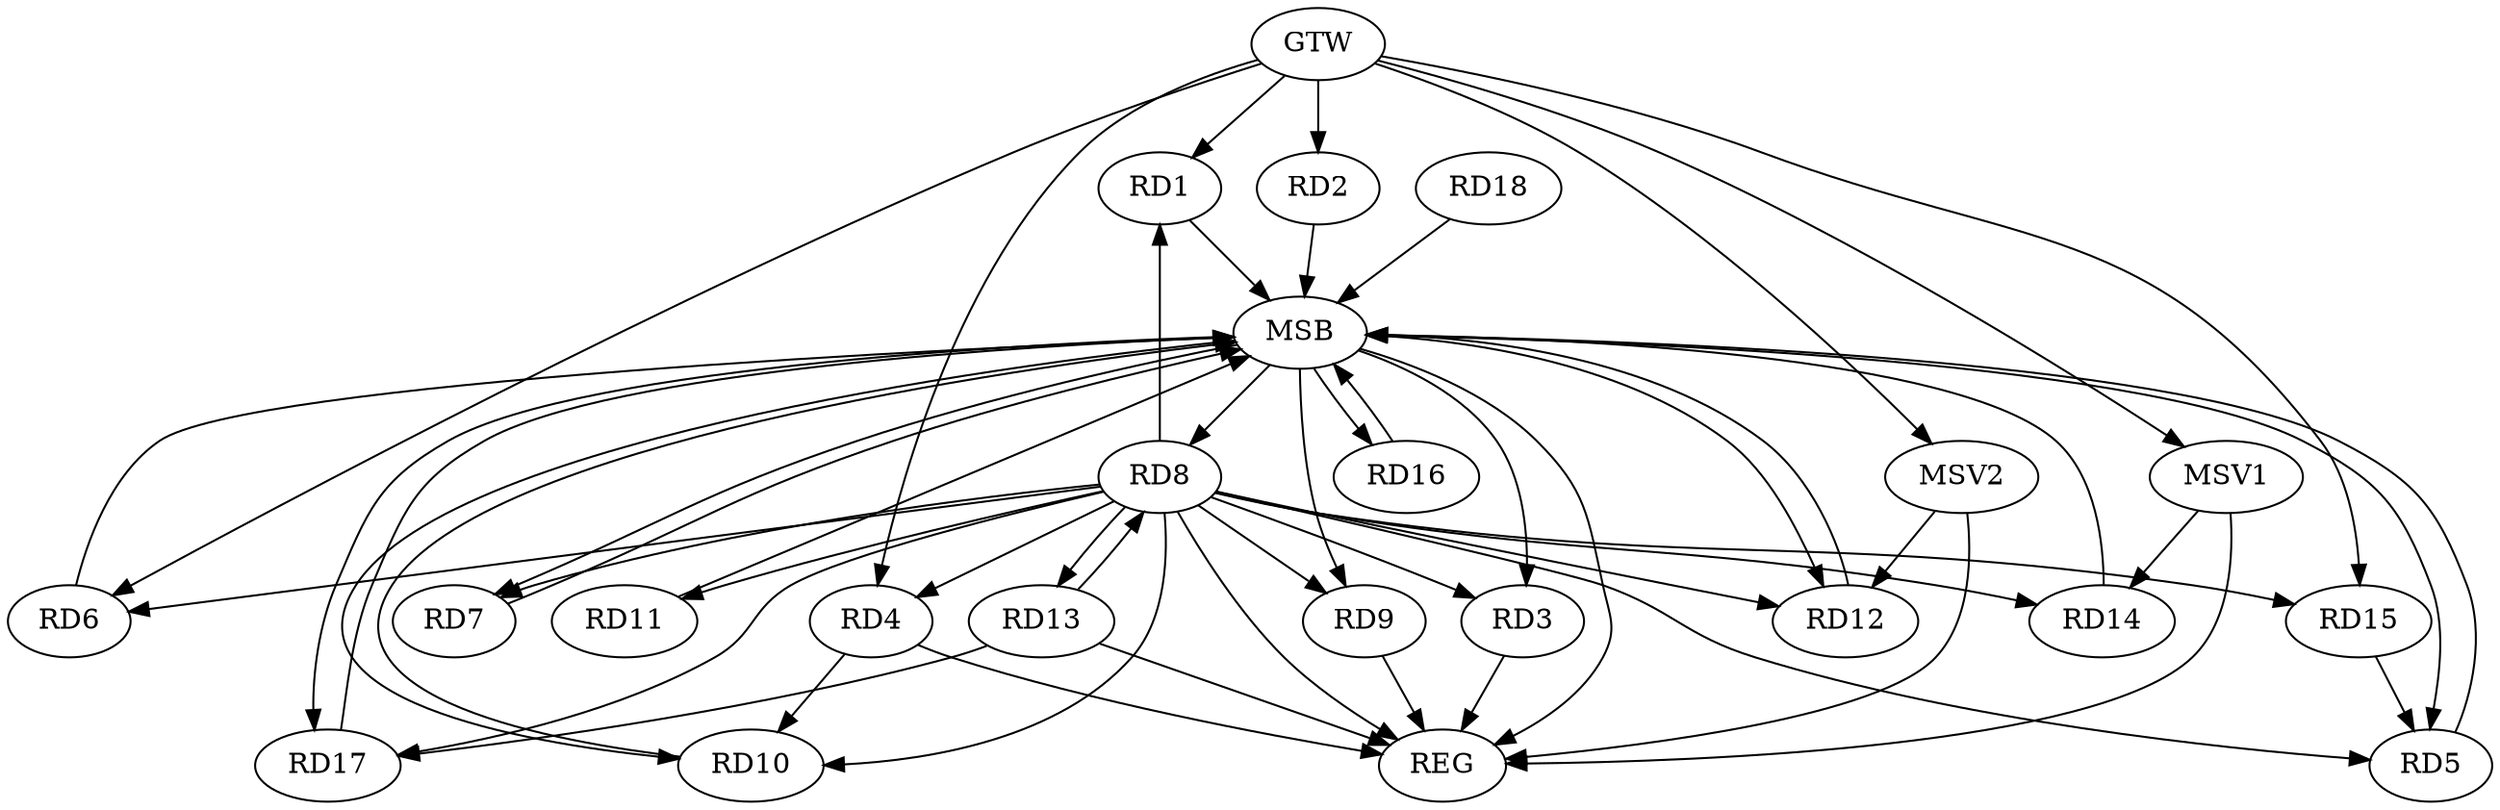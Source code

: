 strict digraph G {
  RD1 [ label="RD1" ];
  RD2 [ label="RD2" ];
  RD3 [ label="RD3" ];
  RD4 [ label="RD4" ];
  RD5 [ label="RD5" ];
  RD6 [ label="RD6" ];
  RD7 [ label="RD7" ];
  RD8 [ label="RD8" ];
  RD9 [ label="RD9" ];
  RD10 [ label="RD10" ];
  RD11 [ label="RD11" ];
  RD12 [ label="RD12" ];
  RD13 [ label="RD13" ];
  RD14 [ label="RD14" ];
  RD15 [ label="RD15" ];
  RD16 [ label="RD16" ];
  RD17 [ label="RD17" ];
  RD18 [ label="RD18" ];
  GTW [ label="GTW" ];
  REG [ label="REG" ];
  MSB [ label="MSB" ];
  MSV1 [ label="MSV1" ];
  MSV2 [ label="MSV2" ];
  RD4 -> RD10;
  RD8 -> RD5;
  RD15 -> RD5;
  RD8 -> RD12;
  RD13 -> RD8;
  RD8 -> RD14;
  RD8 -> RD17;
  RD13 -> RD17;
  GTW -> RD1;
  GTW -> RD2;
  GTW -> RD4;
  GTW -> RD6;
  GTW -> RD15;
  RD3 -> REG;
  RD4 -> REG;
  RD8 -> REG;
  RD9 -> REG;
  RD13 -> REG;
  RD1 -> MSB;
  MSB -> RD16;
  MSB -> REG;
  RD2 -> MSB;
  RD5 -> MSB;
  RD6 -> MSB;
  MSB -> RD9;
  MSB -> RD10;
  RD7 -> MSB;
  MSB -> RD8;
  RD10 -> MSB;
  MSB -> RD7;
  MSB -> RD17;
  RD11 -> MSB;
  RD12 -> MSB;
  MSB -> RD3;
  RD14 -> MSB;
  RD16 -> MSB;
  MSB -> RD5;
  MSB -> RD12;
  RD17 -> MSB;
  RD18 -> MSB;
  RD8 -> RD10;
  RD8 -> RD6;
  RD8 -> RD4;
  RD8 -> RD7;
  RD8 -> RD13;
  RD8 -> RD15;
  RD8 -> RD11;
  RD8 -> RD1;
  RD8 -> RD9;
  RD8 -> RD3;
  MSV1 -> RD14;
  GTW -> MSV1;
  MSV1 -> REG;
  MSV2 -> RD12;
  GTW -> MSV2;
  MSV2 -> REG;
}
